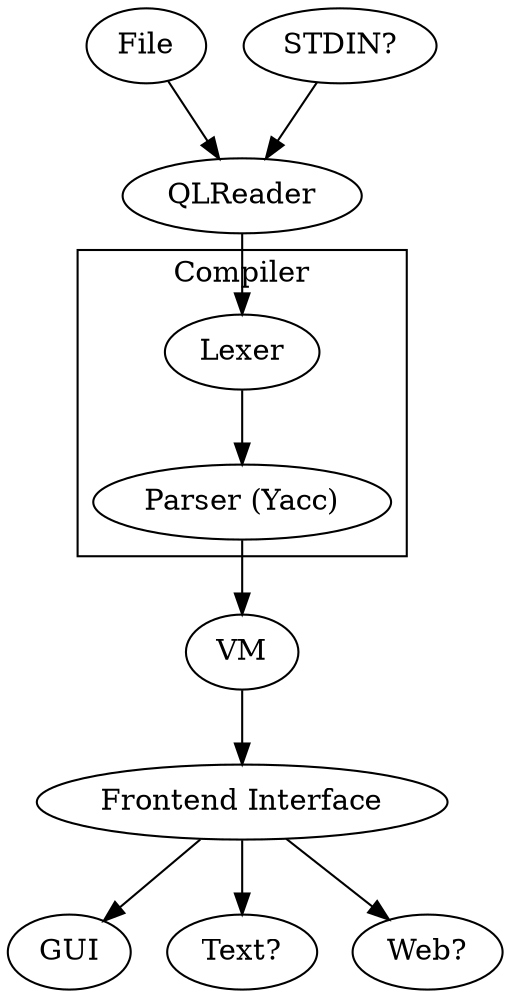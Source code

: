 // Architecture - 2015-02-02T1107
// 2015-02-02T2264 - Updating to acknowledge the existence of a lexer and a parser.
digraph g{
	"File" -> "QLReader"
	"STDIN?" -> "QLReader"

	"QLReader" -> "Lexer"
	subgraph clusterCompiler {
		label="Compiler"
		"Lexer" -> "Parser (Yacc)"
	}
	"Parser (Yacc)" -> "VM"

	"VM" -> "Frontend Interface"
	"Frontend Interface" -> "GUI"
	"Frontend Interface" -> "Text?"
	"Frontend Interface" -> "Web?"
}